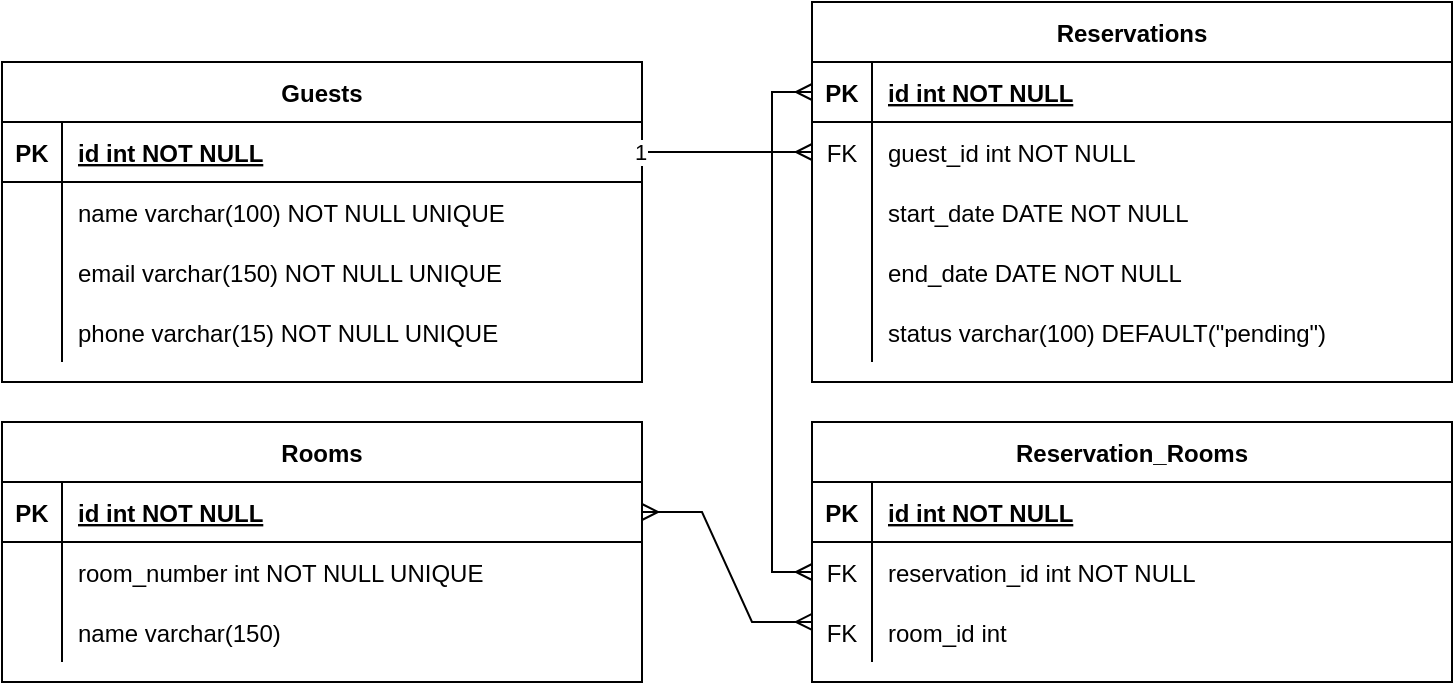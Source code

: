 <mxfile version="26.0.3">
  <diagram id="R2lEEEUBdFMjLlhIrx00" name="Page-1">
    <mxGraphModel dx="1528" dy="1275" grid="1" gridSize="10" guides="1" tooltips="1" connect="1" arrows="1" fold="1" page="1" pageScale="1" pageWidth="850" pageHeight="1100" background="#ffffff" math="0" shadow="0" extFonts="Permanent Marker^https://fonts.googleapis.com/css?family=Permanent+Marker">
      <root>
        <mxCell id="0" />
        <mxCell id="1" parent="0" />
        <mxCell id="U6gf7vD9Vj5HKIe4AKLw-1" value="Guests" style="shape=table;startSize=30;container=1;collapsible=1;childLayout=tableLayout;fixedRows=1;rowLines=0;fontStyle=1;align=center;resizeLast=1;" parent="1" vertex="1">
          <mxGeometry x="60" y="70" width="320" height="160" as="geometry" />
        </mxCell>
        <mxCell id="U6gf7vD9Vj5HKIe4AKLw-2" value="" style="shape=partialRectangle;collapsible=0;dropTarget=0;pointerEvents=0;fillColor=none;points=[[0,0.5],[1,0.5]];portConstraint=eastwest;top=0;left=0;right=0;bottom=1;" parent="U6gf7vD9Vj5HKIe4AKLw-1" vertex="1">
          <mxGeometry y="30" width="320" height="30" as="geometry" />
        </mxCell>
        <mxCell id="U6gf7vD9Vj5HKIe4AKLw-3" value="PK" style="shape=partialRectangle;overflow=hidden;connectable=0;fillColor=none;top=0;left=0;bottom=0;right=0;fontStyle=1;" parent="U6gf7vD9Vj5HKIe4AKLw-2" vertex="1">
          <mxGeometry width="30" height="30" as="geometry">
            <mxRectangle width="30" height="30" as="alternateBounds" />
          </mxGeometry>
        </mxCell>
        <mxCell id="U6gf7vD9Vj5HKIe4AKLw-4" value="id int NOT NULL " style="shape=partialRectangle;overflow=hidden;connectable=0;fillColor=none;top=0;left=0;bottom=0;right=0;align=left;spacingLeft=6;fontStyle=5;" parent="U6gf7vD9Vj5HKIe4AKLw-2" vertex="1">
          <mxGeometry x="30" width="290" height="30" as="geometry">
            <mxRectangle width="290" height="30" as="alternateBounds" />
          </mxGeometry>
        </mxCell>
        <mxCell id="U6gf7vD9Vj5HKIe4AKLw-5" value="" style="shape=partialRectangle;collapsible=0;dropTarget=0;pointerEvents=0;fillColor=none;points=[[0,0.5],[1,0.5]];portConstraint=eastwest;top=0;left=0;right=0;bottom=0;" parent="U6gf7vD9Vj5HKIe4AKLw-1" vertex="1">
          <mxGeometry y="60" width="320" height="30" as="geometry" />
        </mxCell>
        <mxCell id="U6gf7vD9Vj5HKIe4AKLw-6" value="" style="shape=partialRectangle;overflow=hidden;connectable=0;fillColor=none;top=0;left=0;bottom=0;right=0;" parent="U6gf7vD9Vj5HKIe4AKLw-5" vertex="1">
          <mxGeometry width="30" height="30" as="geometry">
            <mxRectangle width="30" height="30" as="alternateBounds" />
          </mxGeometry>
        </mxCell>
        <mxCell id="U6gf7vD9Vj5HKIe4AKLw-7" value="name varchar(100) NOT NULL UNIQUE" style="shape=partialRectangle;overflow=hidden;connectable=0;fillColor=none;top=0;left=0;bottom=0;right=0;align=left;spacingLeft=6;" parent="U6gf7vD9Vj5HKIe4AKLw-5" vertex="1">
          <mxGeometry x="30" width="290" height="30" as="geometry">
            <mxRectangle width="290" height="30" as="alternateBounds" />
          </mxGeometry>
        </mxCell>
        <mxCell id="U6gf7vD9Vj5HKIe4AKLw-8" value="" style="shape=partialRectangle;collapsible=0;dropTarget=0;pointerEvents=0;fillColor=none;points=[[0,0.5],[1,0.5]];portConstraint=eastwest;top=0;left=0;right=0;bottom=0;" parent="U6gf7vD9Vj5HKIe4AKLw-1" vertex="1">
          <mxGeometry y="90" width="320" height="30" as="geometry" />
        </mxCell>
        <mxCell id="U6gf7vD9Vj5HKIe4AKLw-9" value="" style="shape=partialRectangle;overflow=hidden;connectable=0;fillColor=none;top=0;left=0;bottom=0;right=0;" parent="U6gf7vD9Vj5HKIe4AKLw-8" vertex="1">
          <mxGeometry width="30" height="30" as="geometry">
            <mxRectangle width="30" height="30" as="alternateBounds" />
          </mxGeometry>
        </mxCell>
        <mxCell id="U6gf7vD9Vj5HKIe4AKLw-10" value="email varchar(150) NOT NULL UNIQUE" style="shape=partialRectangle;overflow=hidden;connectable=0;fillColor=none;top=0;left=0;bottom=0;right=0;align=left;spacingLeft=6;" parent="U6gf7vD9Vj5HKIe4AKLw-8" vertex="1">
          <mxGeometry x="30" width="290" height="30" as="geometry">
            <mxRectangle width="290" height="30" as="alternateBounds" />
          </mxGeometry>
        </mxCell>
        <mxCell id="U6gf7vD9Vj5HKIe4AKLw-11" value="" style="shape=partialRectangle;collapsible=0;dropTarget=0;pointerEvents=0;fillColor=none;points=[[0,0.5],[1,0.5]];portConstraint=eastwest;top=0;left=0;right=0;bottom=0;" parent="U6gf7vD9Vj5HKIe4AKLw-1" vertex="1">
          <mxGeometry y="120" width="320" height="30" as="geometry" />
        </mxCell>
        <mxCell id="U6gf7vD9Vj5HKIe4AKLw-12" value="" style="shape=partialRectangle;overflow=hidden;connectable=0;fillColor=none;top=0;left=0;bottom=0;right=0;" parent="U6gf7vD9Vj5HKIe4AKLw-11" vertex="1">
          <mxGeometry width="30" height="30" as="geometry">
            <mxRectangle width="30" height="30" as="alternateBounds" />
          </mxGeometry>
        </mxCell>
        <mxCell id="U6gf7vD9Vj5HKIe4AKLw-13" value="phone varchar(15) NOT NULL UNIQUE" style="shape=partialRectangle;overflow=hidden;connectable=0;fillColor=none;top=0;left=0;bottom=0;right=0;align=left;spacingLeft=6;" parent="U6gf7vD9Vj5HKIe4AKLw-11" vertex="1">
          <mxGeometry x="30" width="290" height="30" as="geometry">
            <mxRectangle width="290" height="30" as="alternateBounds" />
          </mxGeometry>
        </mxCell>
        <mxCell id="U6gf7vD9Vj5HKIe4AKLw-14" value="Rooms" style="shape=table;startSize=30;container=1;collapsible=1;childLayout=tableLayout;fixedRows=1;rowLines=0;fontStyle=1;align=center;resizeLast=1;" parent="1" vertex="1">
          <mxGeometry x="60" y="250" width="320" height="130" as="geometry" />
        </mxCell>
        <mxCell id="U6gf7vD9Vj5HKIe4AKLw-15" value="" style="shape=partialRectangle;collapsible=0;dropTarget=0;pointerEvents=0;fillColor=none;points=[[0,0.5],[1,0.5]];portConstraint=eastwest;top=0;left=0;right=0;bottom=1;" parent="U6gf7vD9Vj5HKIe4AKLw-14" vertex="1">
          <mxGeometry y="30" width="320" height="30" as="geometry" />
        </mxCell>
        <mxCell id="U6gf7vD9Vj5HKIe4AKLw-16" value="PK" style="shape=partialRectangle;overflow=hidden;connectable=0;fillColor=none;top=0;left=0;bottom=0;right=0;fontStyle=1;" parent="U6gf7vD9Vj5HKIe4AKLw-15" vertex="1">
          <mxGeometry width="30" height="30" as="geometry">
            <mxRectangle width="30" height="30" as="alternateBounds" />
          </mxGeometry>
        </mxCell>
        <mxCell id="U6gf7vD9Vj5HKIe4AKLw-17" value="id int NOT NULL " style="shape=partialRectangle;overflow=hidden;connectable=0;fillColor=none;top=0;left=0;bottom=0;right=0;align=left;spacingLeft=6;fontStyle=5;" parent="U6gf7vD9Vj5HKIe4AKLw-15" vertex="1">
          <mxGeometry x="30" width="290" height="30" as="geometry">
            <mxRectangle width="290" height="30" as="alternateBounds" />
          </mxGeometry>
        </mxCell>
        <mxCell id="U6gf7vD9Vj5HKIe4AKLw-18" value="" style="shape=partialRectangle;collapsible=0;dropTarget=0;pointerEvents=0;fillColor=none;points=[[0,0.5],[1,0.5]];portConstraint=eastwest;top=0;left=0;right=0;bottom=0;" parent="U6gf7vD9Vj5HKIe4AKLw-14" vertex="1">
          <mxGeometry y="60" width="320" height="30" as="geometry" />
        </mxCell>
        <mxCell id="U6gf7vD9Vj5HKIe4AKLw-19" value="" style="shape=partialRectangle;overflow=hidden;connectable=0;fillColor=none;top=0;left=0;bottom=0;right=0;" parent="U6gf7vD9Vj5HKIe4AKLw-18" vertex="1">
          <mxGeometry width="30" height="30" as="geometry">
            <mxRectangle width="30" height="30" as="alternateBounds" />
          </mxGeometry>
        </mxCell>
        <mxCell id="U6gf7vD9Vj5HKIe4AKLw-20" value="room_number int NOT NULL UNIQUE" style="shape=partialRectangle;overflow=hidden;connectable=0;fillColor=none;top=0;left=0;bottom=0;right=0;align=left;spacingLeft=6;" parent="U6gf7vD9Vj5HKIe4AKLw-18" vertex="1">
          <mxGeometry x="30" width="290" height="30" as="geometry">
            <mxRectangle width="290" height="30" as="alternateBounds" />
          </mxGeometry>
        </mxCell>
        <mxCell id="U6gf7vD9Vj5HKIe4AKLw-68" value="" style="shape=partialRectangle;collapsible=0;dropTarget=0;pointerEvents=0;fillColor=none;points=[[0,0.5],[1,0.5]];portConstraint=eastwest;top=0;left=0;right=0;bottom=0;" parent="U6gf7vD9Vj5HKIe4AKLw-14" vertex="1">
          <mxGeometry y="90" width="320" height="30" as="geometry" />
        </mxCell>
        <mxCell id="U6gf7vD9Vj5HKIe4AKLw-69" value="" style="shape=partialRectangle;overflow=hidden;connectable=0;fillColor=none;top=0;left=0;bottom=0;right=0;" parent="U6gf7vD9Vj5HKIe4AKLw-68" vertex="1">
          <mxGeometry width="30" height="30" as="geometry">
            <mxRectangle width="30" height="30" as="alternateBounds" />
          </mxGeometry>
        </mxCell>
        <mxCell id="U6gf7vD9Vj5HKIe4AKLw-70" value="name varchar(150)" style="shape=partialRectangle;overflow=hidden;connectable=0;fillColor=none;top=0;left=0;bottom=0;right=0;align=left;spacingLeft=6;" parent="U6gf7vD9Vj5HKIe4AKLw-68" vertex="1">
          <mxGeometry x="30" width="290" height="30" as="geometry">
            <mxRectangle width="290" height="30" as="alternateBounds" />
          </mxGeometry>
        </mxCell>
        <mxCell id="U6gf7vD9Vj5HKIe4AKLw-27" value="Reservations" style="shape=table;startSize=30;container=1;collapsible=1;childLayout=tableLayout;fixedRows=1;rowLines=0;fontStyle=1;align=center;resizeLast=1;" parent="1" vertex="1">
          <mxGeometry x="465" y="40" width="320" height="190" as="geometry" />
        </mxCell>
        <mxCell id="U6gf7vD9Vj5HKIe4AKLw-28" value="" style="shape=partialRectangle;collapsible=0;dropTarget=0;pointerEvents=0;fillColor=none;points=[[0,0.5],[1,0.5]];portConstraint=eastwest;top=0;left=0;right=0;bottom=1;" parent="U6gf7vD9Vj5HKIe4AKLw-27" vertex="1">
          <mxGeometry y="30" width="320" height="30" as="geometry" />
        </mxCell>
        <mxCell id="U6gf7vD9Vj5HKIe4AKLw-29" value="PK" style="shape=partialRectangle;overflow=hidden;connectable=0;fillColor=none;top=0;left=0;bottom=0;right=0;fontStyle=1;" parent="U6gf7vD9Vj5HKIe4AKLw-28" vertex="1">
          <mxGeometry width="30" height="30" as="geometry">
            <mxRectangle width="30" height="30" as="alternateBounds" />
          </mxGeometry>
        </mxCell>
        <mxCell id="U6gf7vD9Vj5HKIe4AKLw-30" value="id int NOT NULL " style="shape=partialRectangle;overflow=hidden;connectable=0;fillColor=none;top=0;left=0;bottom=0;right=0;align=left;spacingLeft=6;fontStyle=5;" parent="U6gf7vD9Vj5HKIe4AKLw-28" vertex="1">
          <mxGeometry x="30" width="290" height="30" as="geometry">
            <mxRectangle width="290" height="30" as="alternateBounds" />
          </mxGeometry>
        </mxCell>
        <mxCell id="U6gf7vD9Vj5HKIe4AKLw-37" value="" style="shape=partialRectangle;collapsible=0;dropTarget=0;pointerEvents=0;fillColor=none;points=[[0,0.5],[1,0.5]];portConstraint=eastwest;top=0;left=0;right=0;bottom=0;" parent="U6gf7vD9Vj5HKIe4AKLw-27" vertex="1">
          <mxGeometry y="60" width="320" height="30" as="geometry" />
        </mxCell>
        <mxCell id="U6gf7vD9Vj5HKIe4AKLw-38" value="FK" style="shape=partialRectangle;overflow=hidden;connectable=0;fillColor=none;top=0;left=0;bottom=0;right=0;" parent="U6gf7vD9Vj5HKIe4AKLw-37" vertex="1">
          <mxGeometry width="30" height="30" as="geometry">
            <mxRectangle width="30" height="30" as="alternateBounds" />
          </mxGeometry>
        </mxCell>
        <mxCell id="U6gf7vD9Vj5HKIe4AKLw-39" value="guest_id int NOT NULL" style="shape=partialRectangle;overflow=hidden;connectable=0;fillColor=none;top=0;left=0;bottom=0;right=0;align=left;spacingLeft=6;" parent="U6gf7vD9Vj5HKIe4AKLw-37" vertex="1">
          <mxGeometry x="30" width="290" height="30" as="geometry">
            <mxRectangle width="290" height="30" as="alternateBounds" />
          </mxGeometry>
        </mxCell>
        <mxCell id="U6gf7vD9Vj5HKIe4AKLw-43" value="" style="shape=partialRectangle;collapsible=0;dropTarget=0;pointerEvents=0;fillColor=none;points=[[0,0.5],[1,0.5]];portConstraint=eastwest;top=0;left=0;right=0;bottom=0;" parent="U6gf7vD9Vj5HKIe4AKLw-27" vertex="1">
          <mxGeometry y="90" width="320" height="30" as="geometry" />
        </mxCell>
        <mxCell id="U6gf7vD9Vj5HKIe4AKLw-44" value="" style="shape=partialRectangle;overflow=hidden;connectable=0;fillColor=none;top=0;left=0;bottom=0;right=0;" parent="U6gf7vD9Vj5HKIe4AKLw-43" vertex="1">
          <mxGeometry width="30" height="30" as="geometry">
            <mxRectangle width="30" height="30" as="alternateBounds" />
          </mxGeometry>
        </mxCell>
        <mxCell id="U6gf7vD9Vj5HKIe4AKLw-45" value="start_date DATE NOT NULL" style="shape=partialRectangle;overflow=hidden;connectable=0;fillColor=none;top=0;left=0;bottom=0;right=0;align=left;spacingLeft=6;" parent="U6gf7vD9Vj5HKIe4AKLw-43" vertex="1">
          <mxGeometry x="30" width="290" height="30" as="geometry">
            <mxRectangle width="290" height="30" as="alternateBounds" />
          </mxGeometry>
        </mxCell>
        <mxCell id="U6gf7vD9Vj5HKIe4AKLw-46" value="" style="shape=partialRectangle;collapsible=0;dropTarget=0;pointerEvents=0;fillColor=none;points=[[0,0.5],[1,0.5]];portConstraint=eastwest;top=0;left=0;right=0;bottom=0;" parent="U6gf7vD9Vj5HKIe4AKLw-27" vertex="1">
          <mxGeometry y="120" width="320" height="30" as="geometry" />
        </mxCell>
        <mxCell id="U6gf7vD9Vj5HKIe4AKLw-47" value="" style="shape=partialRectangle;overflow=hidden;connectable=0;fillColor=none;top=0;left=0;bottom=0;right=0;" parent="U6gf7vD9Vj5HKIe4AKLw-46" vertex="1">
          <mxGeometry width="30" height="30" as="geometry">
            <mxRectangle width="30" height="30" as="alternateBounds" />
          </mxGeometry>
        </mxCell>
        <mxCell id="U6gf7vD9Vj5HKIe4AKLw-48" value="end_date DATE NOT NULL" style="shape=partialRectangle;overflow=hidden;connectable=0;fillColor=none;top=0;left=0;bottom=0;right=0;align=left;spacingLeft=6;" parent="U6gf7vD9Vj5HKIe4AKLw-46" vertex="1">
          <mxGeometry x="30" width="290" height="30" as="geometry">
            <mxRectangle width="290" height="30" as="alternateBounds" />
          </mxGeometry>
        </mxCell>
        <mxCell id="U6gf7vD9Vj5HKIe4AKLw-49" value="" style="shape=partialRectangle;collapsible=0;dropTarget=0;pointerEvents=0;fillColor=none;points=[[0,0.5],[1,0.5]];portConstraint=eastwest;top=0;left=0;right=0;bottom=0;" parent="U6gf7vD9Vj5HKIe4AKLw-27" vertex="1">
          <mxGeometry y="150" width="320" height="30" as="geometry" />
        </mxCell>
        <mxCell id="U6gf7vD9Vj5HKIe4AKLw-50" value="" style="shape=partialRectangle;overflow=hidden;connectable=0;fillColor=none;top=0;left=0;bottom=0;right=0;" parent="U6gf7vD9Vj5HKIe4AKLw-49" vertex="1">
          <mxGeometry width="30" height="30" as="geometry">
            <mxRectangle width="30" height="30" as="alternateBounds" />
          </mxGeometry>
        </mxCell>
        <mxCell id="U6gf7vD9Vj5HKIe4AKLw-51" value="status varchar(100) DEFAULT(&quot;pending&quot;)" style="shape=partialRectangle;overflow=hidden;connectable=0;fillColor=none;top=0;left=0;bottom=0;right=0;align=left;spacingLeft=6;" parent="U6gf7vD9Vj5HKIe4AKLw-49" vertex="1">
          <mxGeometry x="30" width="290" height="30" as="geometry">
            <mxRectangle width="290" height="30" as="alternateBounds" />
          </mxGeometry>
        </mxCell>
        <mxCell id="U6gf7vD9Vj5HKIe4AKLw-64" value="" style="edgeStyle=entityRelationEdgeStyle;fontSize=12;html=1;endArrow=ERmany;rounded=0;" parent="1" source="U6gf7vD9Vj5HKIe4AKLw-2" target="U6gf7vD9Vj5HKIe4AKLw-37" edge="1">
          <mxGeometry width="100" height="100" relative="1" as="geometry">
            <mxPoint x="400" y="150" as="sourcePoint" />
            <mxPoint x="500" y="50" as="targetPoint" />
            <Array as="points">
              <mxPoint x="625" y="90" />
            </Array>
          </mxGeometry>
        </mxCell>
        <mxCell id="U6gf7vD9Vj5HKIe4AKLw-65" value="1" style="edgeLabel;html=1;align=center;verticalAlign=middle;resizable=0;points=[];" parent="U6gf7vD9Vj5HKIe4AKLw-64" vertex="1" connectable="0">
          <mxGeometry x="-0.757" y="-1" relative="1" as="geometry">
            <mxPoint x="-12" y="-1" as="offset" />
          </mxGeometry>
        </mxCell>
        <mxCell id="6WppBhWhh4OtNU0_dPQh-1" value="Reservation_Rooms" style="shape=table;startSize=30;container=1;collapsible=1;childLayout=tableLayout;fixedRows=1;rowLines=0;fontStyle=1;align=center;resizeLast=1;" vertex="1" parent="1">
          <mxGeometry x="465" y="250" width="320" height="130" as="geometry" />
        </mxCell>
        <mxCell id="6WppBhWhh4OtNU0_dPQh-2" value="" style="shape=partialRectangle;collapsible=0;dropTarget=0;pointerEvents=0;fillColor=none;points=[[0,0.5],[1,0.5]];portConstraint=eastwest;top=0;left=0;right=0;bottom=1;" vertex="1" parent="6WppBhWhh4OtNU0_dPQh-1">
          <mxGeometry y="30" width="320" height="30" as="geometry" />
        </mxCell>
        <mxCell id="6WppBhWhh4OtNU0_dPQh-3" value="PK" style="shape=partialRectangle;overflow=hidden;connectable=0;fillColor=none;top=0;left=0;bottom=0;right=0;fontStyle=1;" vertex="1" parent="6WppBhWhh4OtNU0_dPQh-2">
          <mxGeometry width="30" height="30" as="geometry">
            <mxRectangle width="30" height="30" as="alternateBounds" />
          </mxGeometry>
        </mxCell>
        <mxCell id="6WppBhWhh4OtNU0_dPQh-4" value="id int NOT NULL " style="shape=partialRectangle;overflow=hidden;connectable=0;fillColor=none;top=0;left=0;bottom=0;right=0;align=left;spacingLeft=6;fontStyle=5;" vertex="1" parent="6WppBhWhh4OtNU0_dPQh-2">
          <mxGeometry x="30" width="290" height="30" as="geometry">
            <mxRectangle width="290" height="30" as="alternateBounds" />
          </mxGeometry>
        </mxCell>
        <mxCell id="6WppBhWhh4OtNU0_dPQh-5" value="" style="shape=partialRectangle;collapsible=0;dropTarget=0;pointerEvents=0;fillColor=none;points=[[0,0.5],[1,0.5]];portConstraint=eastwest;top=0;left=0;right=0;bottom=0;" vertex="1" parent="6WppBhWhh4OtNU0_dPQh-1">
          <mxGeometry y="60" width="320" height="30" as="geometry" />
        </mxCell>
        <mxCell id="6WppBhWhh4OtNU0_dPQh-6" value="FK" style="shape=partialRectangle;overflow=hidden;connectable=0;fillColor=none;top=0;left=0;bottom=0;right=0;" vertex="1" parent="6WppBhWhh4OtNU0_dPQh-5">
          <mxGeometry width="30" height="30" as="geometry">
            <mxRectangle width="30" height="30" as="alternateBounds" />
          </mxGeometry>
        </mxCell>
        <mxCell id="6WppBhWhh4OtNU0_dPQh-7" value="reservation_id int NOT NULL" style="shape=partialRectangle;overflow=hidden;connectable=0;fillColor=none;top=0;left=0;bottom=0;right=0;align=left;spacingLeft=6;" vertex="1" parent="6WppBhWhh4OtNU0_dPQh-5">
          <mxGeometry x="30" width="290" height="30" as="geometry">
            <mxRectangle width="290" height="30" as="alternateBounds" />
          </mxGeometry>
        </mxCell>
        <mxCell id="6WppBhWhh4OtNU0_dPQh-8" value="" style="shape=partialRectangle;collapsible=0;dropTarget=0;pointerEvents=0;fillColor=none;points=[[0,0.5],[1,0.5]];portConstraint=eastwest;top=0;left=0;right=0;bottom=0;" vertex="1" parent="6WppBhWhh4OtNU0_dPQh-1">
          <mxGeometry y="90" width="320" height="30" as="geometry" />
        </mxCell>
        <mxCell id="6WppBhWhh4OtNU0_dPQh-9" value="FK" style="shape=partialRectangle;overflow=hidden;connectable=0;fillColor=none;top=0;left=0;bottom=0;right=0;" vertex="1" parent="6WppBhWhh4OtNU0_dPQh-8">
          <mxGeometry width="30" height="30" as="geometry">
            <mxRectangle width="30" height="30" as="alternateBounds" />
          </mxGeometry>
        </mxCell>
        <mxCell id="6WppBhWhh4OtNU0_dPQh-10" value="room_id int" style="shape=partialRectangle;overflow=hidden;connectable=0;fillColor=none;top=0;left=0;bottom=0;right=0;align=left;spacingLeft=6;" vertex="1" parent="6WppBhWhh4OtNU0_dPQh-8">
          <mxGeometry x="30" width="290" height="30" as="geometry">
            <mxRectangle width="290" height="30" as="alternateBounds" />
          </mxGeometry>
        </mxCell>
        <mxCell id="6WppBhWhh4OtNU0_dPQh-11" value="" style="edgeStyle=entityRelationEdgeStyle;fontSize=12;html=1;endArrow=ERmany;startArrow=ERmany;rounded=0;entryX=1;entryY=0.5;entryDx=0;entryDy=0;exitX=0;exitY=0.333;exitDx=0;exitDy=0;exitPerimeter=0;" edge="1" parent="1" source="6WppBhWhh4OtNU0_dPQh-8" target="U6gf7vD9Vj5HKIe4AKLw-15">
          <mxGeometry width="100" height="100" relative="1" as="geometry">
            <mxPoint x="155" y="460" as="sourcePoint" />
            <mxPoint x="255" y="360" as="targetPoint" />
          </mxGeometry>
        </mxCell>
        <mxCell id="6WppBhWhh4OtNU0_dPQh-19" style="edgeStyle=orthogonalEdgeStyle;rounded=0;orthogonalLoop=1;jettySize=auto;html=1;entryX=0;entryY=0.5;entryDx=0;entryDy=0;endArrow=ERmany;endFill=0;startArrow=ERmany;startFill=0;" edge="1" parent="1" source="6WppBhWhh4OtNU0_dPQh-5" target="U6gf7vD9Vj5HKIe4AKLw-28">
          <mxGeometry relative="1" as="geometry" />
        </mxCell>
      </root>
    </mxGraphModel>
  </diagram>
</mxfile>
